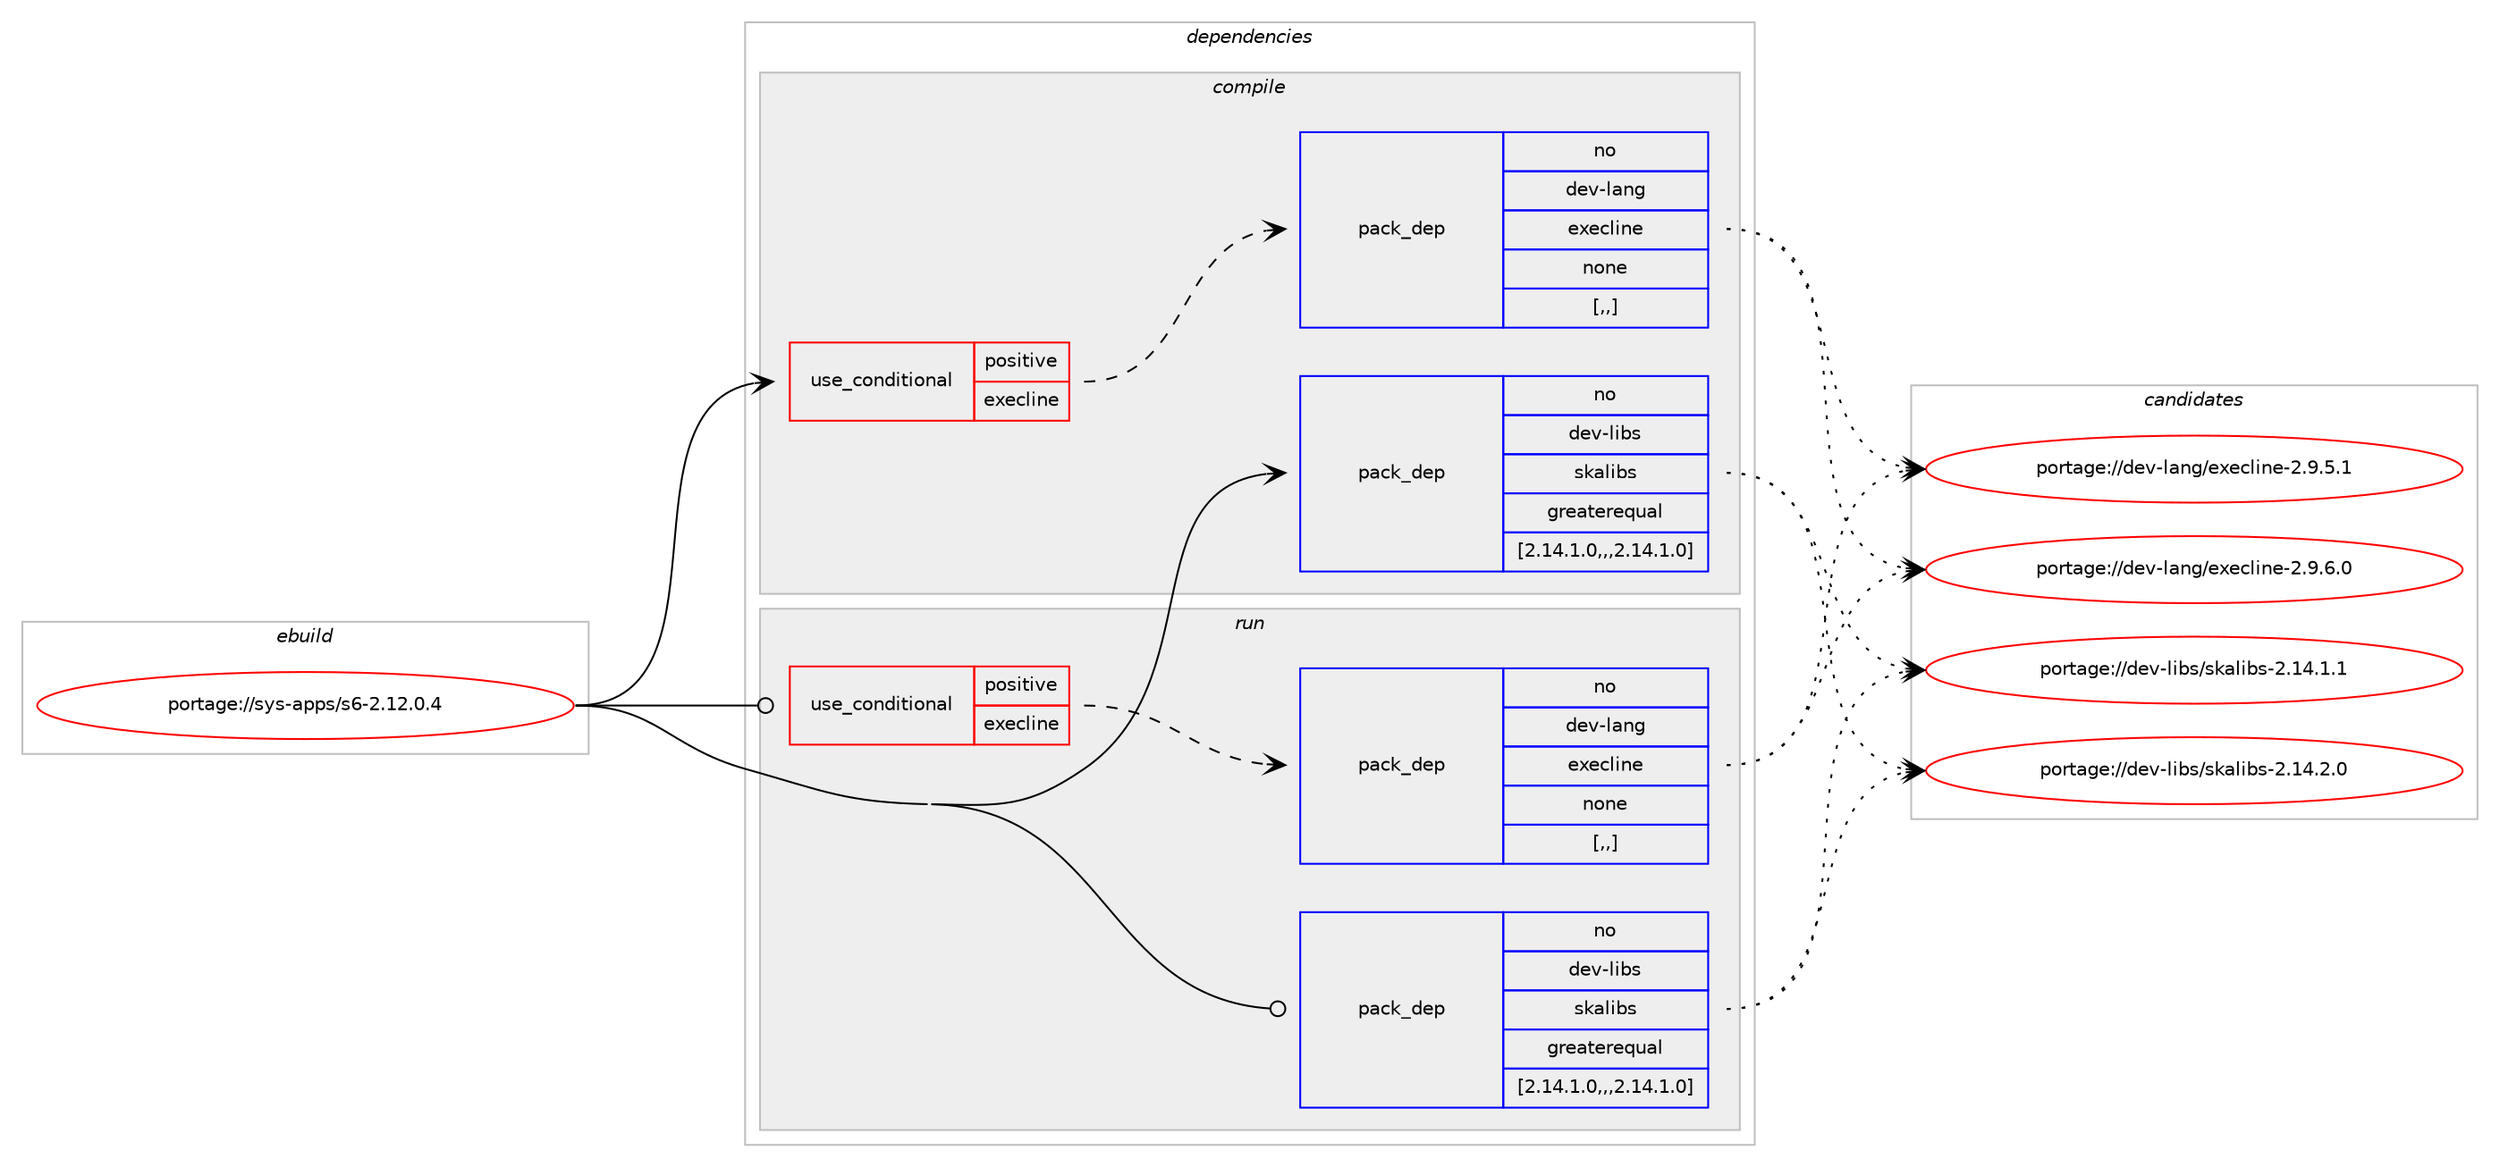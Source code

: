 digraph prolog {

# *************
# Graph options
# *************

newrank=true;
concentrate=true;
compound=true;
graph [rankdir=LR,fontname=Helvetica,fontsize=10,ranksep=1.5];#, ranksep=2.5, nodesep=0.2];
edge  [arrowhead=vee];
node  [fontname=Helvetica,fontsize=10];

# **********
# The ebuild
# **********

subgraph cluster_leftcol {
color=gray;
rank=same;
label=<<i>ebuild</i>>;
id [label="portage://sys-apps/s6-2.12.0.4", color=red, width=4, href="../sys-apps/s6-2.12.0.4.svg"];
}

# ****************
# The dependencies
# ****************

subgraph cluster_midcol {
color=gray;
label=<<i>dependencies</i>>;
subgraph cluster_compile {
fillcolor="#eeeeee";
style=filled;
label=<<i>compile</i>>;
subgraph cond109163 {
dependency413148 [label=<<TABLE BORDER="0" CELLBORDER="1" CELLSPACING="0" CELLPADDING="4"><TR><TD ROWSPAN="3" CELLPADDING="10">use_conditional</TD></TR><TR><TD>positive</TD></TR><TR><TD>execline</TD></TR></TABLE>>, shape=none, color=red];
subgraph pack301129 {
dependency413149 [label=<<TABLE BORDER="0" CELLBORDER="1" CELLSPACING="0" CELLPADDING="4" WIDTH="220"><TR><TD ROWSPAN="6" CELLPADDING="30">pack_dep</TD></TR><TR><TD WIDTH="110">no</TD></TR><TR><TD>dev-lang</TD></TR><TR><TD>execline</TD></TR><TR><TD>none</TD></TR><TR><TD>[,,]</TD></TR></TABLE>>, shape=none, color=blue];
}
dependency413148:e -> dependency413149:w [weight=20,style="dashed",arrowhead="vee"];
}
id:e -> dependency413148:w [weight=20,style="solid",arrowhead="vee"];
subgraph pack301130 {
dependency413150 [label=<<TABLE BORDER="0" CELLBORDER="1" CELLSPACING="0" CELLPADDING="4" WIDTH="220"><TR><TD ROWSPAN="6" CELLPADDING="30">pack_dep</TD></TR><TR><TD WIDTH="110">no</TD></TR><TR><TD>dev-libs</TD></TR><TR><TD>skalibs</TD></TR><TR><TD>greaterequal</TD></TR><TR><TD>[2.14.1.0,,,2.14.1.0]</TD></TR></TABLE>>, shape=none, color=blue];
}
id:e -> dependency413150:w [weight=20,style="solid",arrowhead="vee"];
}
subgraph cluster_compileandrun {
fillcolor="#eeeeee";
style=filled;
label=<<i>compile and run</i>>;
}
subgraph cluster_run {
fillcolor="#eeeeee";
style=filled;
label=<<i>run</i>>;
subgraph cond109164 {
dependency413151 [label=<<TABLE BORDER="0" CELLBORDER="1" CELLSPACING="0" CELLPADDING="4"><TR><TD ROWSPAN="3" CELLPADDING="10">use_conditional</TD></TR><TR><TD>positive</TD></TR><TR><TD>execline</TD></TR></TABLE>>, shape=none, color=red];
subgraph pack301131 {
dependency413152 [label=<<TABLE BORDER="0" CELLBORDER="1" CELLSPACING="0" CELLPADDING="4" WIDTH="220"><TR><TD ROWSPAN="6" CELLPADDING="30">pack_dep</TD></TR><TR><TD WIDTH="110">no</TD></TR><TR><TD>dev-lang</TD></TR><TR><TD>execline</TD></TR><TR><TD>none</TD></TR><TR><TD>[,,]</TD></TR></TABLE>>, shape=none, color=blue];
}
dependency413151:e -> dependency413152:w [weight=20,style="dashed",arrowhead="vee"];
}
id:e -> dependency413151:w [weight=20,style="solid",arrowhead="odot"];
subgraph pack301132 {
dependency413153 [label=<<TABLE BORDER="0" CELLBORDER="1" CELLSPACING="0" CELLPADDING="4" WIDTH="220"><TR><TD ROWSPAN="6" CELLPADDING="30">pack_dep</TD></TR><TR><TD WIDTH="110">no</TD></TR><TR><TD>dev-libs</TD></TR><TR><TD>skalibs</TD></TR><TR><TD>greaterequal</TD></TR><TR><TD>[2.14.1.0,,,2.14.1.0]</TD></TR></TABLE>>, shape=none, color=blue];
}
id:e -> dependency413153:w [weight=20,style="solid",arrowhead="odot"];
}
}

# **************
# The candidates
# **************

subgraph cluster_choices {
rank=same;
color=gray;
label=<<i>candidates</i>>;

subgraph choice301129 {
color=black;
nodesep=1;
choice100101118451089711010347101120101991081051101014550465746534649 [label="portage://dev-lang/execline-2.9.5.1", color=red, width=4,href="../dev-lang/execline-2.9.5.1.svg"];
choice100101118451089711010347101120101991081051101014550465746544648 [label="portage://dev-lang/execline-2.9.6.0", color=red, width=4,href="../dev-lang/execline-2.9.6.0.svg"];
dependency413149:e -> choice100101118451089711010347101120101991081051101014550465746534649:w [style=dotted,weight="100"];
dependency413149:e -> choice100101118451089711010347101120101991081051101014550465746544648:w [style=dotted,weight="100"];
}
subgraph choice301130 {
color=black;
nodesep=1;
choice1001011184510810598115471151079710810598115455046495246494649 [label="portage://dev-libs/skalibs-2.14.1.1", color=red, width=4,href="../dev-libs/skalibs-2.14.1.1.svg"];
choice1001011184510810598115471151079710810598115455046495246504648 [label="portage://dev-libs/skalibs-2.14.2.0", color=red, width=4,href="../dev-libs/skalibs-2.14.2.0.svg"];
dependency413150:e -> choice1001011184510810598115471151079710810598115455046495246494649:w [style=dotted,weight="100"];
dependency413150:e -> choice1001011184510810598115471151079710810598115455046495246504648:w [style=dotted,weight="100"];
}
subgraph choice301131 {
color=black;
nodesep=1;
choice100101118451089711010347101120101991081051101014550465746534649 [label="portage://dev-lang/execline-2.9.5.1", color=red, width=4,href="../dev-lang/execline-2.9.5.1.svg"];
choice100101118451089711010347101120101991081051101014550465746544648 [label="portage://dev-lang/execline-2.9.6.0", color=red, width=4,href="../dev-lang/execline-2.9.6.0.svg"];
dependency413152:e -> choice100101118451089711010347101120101991081051101014550465746534649:w [style=dotted,weight="100"];
dependency413152:e -> choice100101118451089711010347101120101991081051101014550465746544648:w [style=dotted,weight="100"];
}
subgraph choice301132 {
color=black;
nodesep=1;
choice1001011184510810598115471151079710810598115455046495246494649 [label="portage://dev-libs/skalibs-2.14.1.1", color=red, width=4,href="../dev-libs/skalibs-2.14.1.1.svg"];
choice1001011184510810598115471151079710810598115455046495246504648 [label="portage://dev-libs/skalibs-2.14.2.0", color=red, width=4,href="../dev-libs/skalibs-2.14.2.0.svg"];
dependency413153:e -> choice1001011184510810598115471151079710810598115455046495246494649:w [style=dotted,weight="100"];
dependency413153:e -> choice1001011184510810598115471151079710810598115455046495246504648:w [style=dotted,weight="100"];
}
}

}
